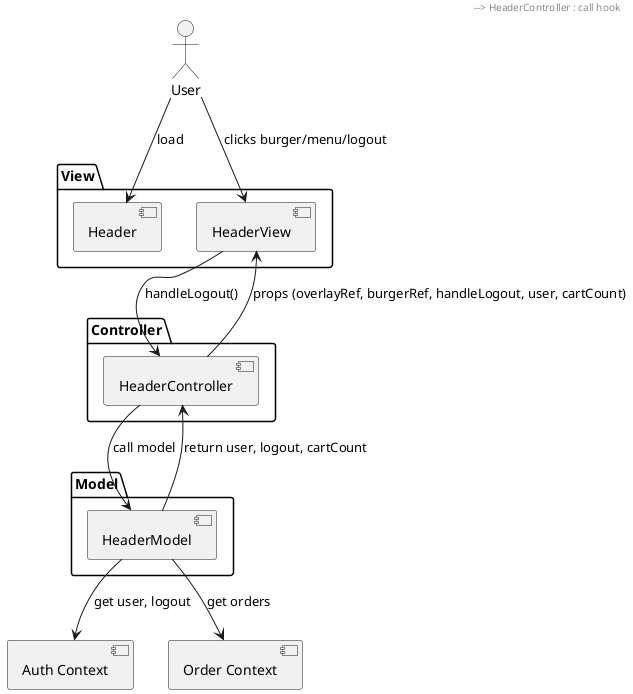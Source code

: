 @startuml HeaderModel
actor User

package "View" {
  component Header
  component HeaderView
}

package "Controller" {
  component HeaderController
}

package "Model" {
  component HeaderModel
}

component "Auth Context" as useAuth
component "Order Context" as useOrder

User --> Header : load
Header --> HeaderController : call hook

HeaderController --> HeaderModel : call model
HeaderModel --> useAuth : get user, logout
HeaderModel --> useOrder : get orders
HeaderModel --> HeaderController : return user, logout, cartCount

HeaderController --> HeaderView : props (overlayRef, burgerRef, handleLogout, user, cartCount)

User --> HeaderView : clicks burger/menu/logout
HeaderView --> HeaderController : handleLogout()

@enduml
